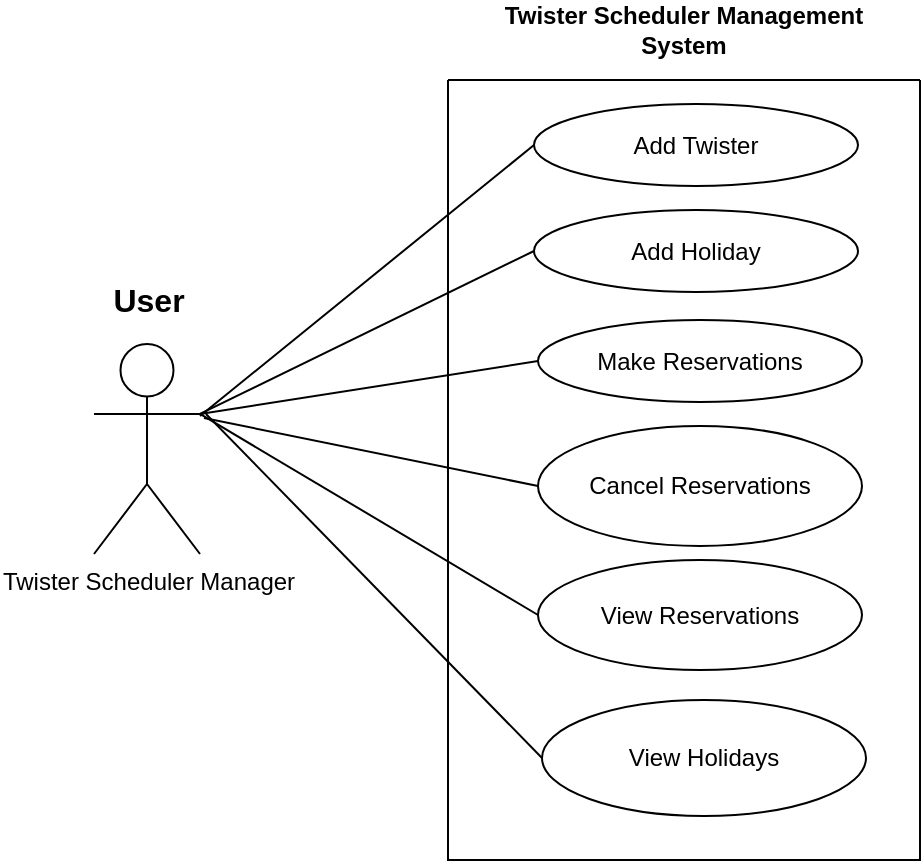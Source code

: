 <mxfile>
    <diagram name="Page-1" id="UYv9wnhMZrC4FtsCfswt">
        <mxGraphModel dx="792" dy="419" grid="1" gridSize="10" guides="1" tooltips="1" connect="1" arrows="1" fold="1" page="1" pageScale="1" pageWidth="850" pageHeight="1100" math="0" shadow="0">
            <root>
                <mxCell id="0"/>
                <mxCell id="1" parent="0"/>
                <mxCell id="7-hjQiaTYw8_z-kzEk-z-1" value="Twister Scheduler Manager" style="shape=umlActor;verticalLabelPosition=bottom;verticalAlign=top;html=1;outlineConnect=0;" parent="1" vertex="1">
                    <mxGeometry x="120" y="422" width="53" height="105" as="geometry"/>
                </mxCell>
                <mxCell id="7-hjQiaTYw8_z-kzEk-z-2" value="" style="swimlane;startSize=0;" parent="1" vertex="1">
                    <mxGeometry x="297" y="290" width="236" height="390" as="geometry"/>
                </mxCell>
                <mxCell id="7-hjQiaTYw8_z-kzEk-z-3" value="Make Reservations" style="ellipse;whiteSpace=wrap;html=1;" parent="7-hjQiaTYw8_z-kzEk-z-2" vertex="1">
                    <mxGeometry x="45" y="120" width="162" height="41" as="geometry"/>
                </mxCell>
                <mxCell id="7-hjQiaTYw8_z-kzEk-z-4" value="Cancel Reservations" style="ellipse;whiteSpace=wrap;html=1;" parent="7-hjQiaTYw8_z-kzEk-z-2" vertex="1">
                    <mxGeometry x="45" y="173" width="162" height="60" as="geometry"/>
                </mxCell>
                <mxCell id="7-hjQiaTYw8_z-kzEk-z-5" value="View Reservations" style="ellipse;whiteSpace=wrap;html=1;" parent="7-hjQiaTYw8_z-kzEk-z-2" vertex="1">
                    <mxGeometry x="45" y="240" width="162" height="55" as="geometry"/>
                </mxCell>
                <mxCell id="7-hjQiaTYw8_z-kzEk-z-6" value="View Holidays" style="ellipse;whiteSpace=wrap;html=1;" parent="7-hjQiaTYw8_z-kzEk-z-2" vertex="1">
                    <mxGeometry x="47" y="310" width="162" height="58" as="geometry"/>
                </mxCell>
                <mxCell id="7-hjQiaTYw8_z-kzEk-z-8" value="Add Twister" style="ellipse;whiteSpace=wrap;html=1;" parent="7-hjQiaTYw8_z-kzEk-z-2" vertex="1">
                    <mxGeometry x="43" y="12" width="162" height="41" as="geometry"/>
                </mxCell>
                <mxCell id="7-hjQiaTYw8_z-kzEk-z-9" value="Add Holiday" style="ellipse;whiteSpace=wrap;html=1;" parent="7-hjQiaTYw8_z-kzEk-z-2" vertex="1">
                    <mxGeometry x="43" y="65" width="162" height="41" as="geometry"/>
                </mxCell>
                <mxCell id="7-hjQiaTYw8_z-kzEk-z-10" value="&lt;b&gt;User&lt;/b&gt;" style="text;html=1;align=center;verticalAlign=middle;resizable=0;points=[];autosize=1;strokeColor=none;fillColor=none;fontSize=16;" parent="1" vertex="1">
                    <mxGeometry x="120" y="384" width="54" height="31" as="geometry"/>
                </mxCell>
                <mxCell id="7-hjQiaTYw8_z-kzEk-z-11" value="" style="endArrow=none;html=1;rounded=0;fontSize=12;startSize=8;endSize=8;curved=1;entryX=0;entryY=0.5;entryDx=0;entryDy=0;" parent="1" target="7-hjQiaTYw8_z-kzEk-z-8" edge="1">
                    <mxGeometry width="50" height="50" relative="1" as="geometry">
                        <mxPoint x="173" y="458" as="sourcePoint"/>
                        <mxPoint x="223" y="408" as="targetPoint"/>
                    </mxGeometry>
                </mxCell>
                <mxCell id="7-hjQiaTYw8_z-kzEk-z-12" value="" style="endArrow=none;html=1;rounded=0;fontSize=12;startSize=8;endSize=8;curved=1;exitX=1;exitY=0.333;exitDx=0;exitDy=0;exitPerimeter=0;entryX=0;entryY=0.5;entryDx=0;entryDy=0;" parent="1" source="7-hjQiaTYw8_z-kzEk-z-1" target="7-hjQiaTYw8_z-kzEk-z-9" edge="1">
                    <mxGeometry width="50" height="50" relative="1" as="geometry">
                        <mxPoint x="186" y="459" as="sourcePoint"/>
                        <mxPoint x="236" y="409" as="targetPoint"/>
                    </mxGeometry>
                </mxCell>
                <mxCell id="7-hjQiaTYw8_z-kzEk-z-13" value="" style="endArrow=none;html=1;rounded=0;fontSize=12;startSize=8;endSize=8;curved=1;entryX=0;entryY=0.5;entryDx=0;entryDy=0;" parent="1" target="7-hjQiaTYw8_z-kzEk-z-3" edge="1">
                    <mxGeometry width="50" height="50" relative="1" as="geometry">
                        <mxPoint x="173" y="457" as="sourcePoint"/>
                        <mxPoint x="262" y="437" as="targetPoint"/>
                    </mxGeometry>
                </mxCell>
                <mxCell id="7-hjQiaTYw8_z-kzEk-z-14" value="" style="endArrow=none;html=1;rounded=0;fontSize=12;startSize=8;endSize=8;curved=1;entryX=0;entryY=0.5;entryDx=0;entryDy=0;" parent="1" target="7-hjQiaTYw8_z-kzEk-z-4" edge="1">
                    <mxGeometry width="50" height="50" relative="1" as="geometry">
                        <mxPoint x="175" y="459" as="sourcePoint"/>
                        <mxPoint x="282" y="462" as="targetPoint"/>
                    </mxGeometry>
                </mxCell>
                <mxCell id="7-hjQiaTYw8_z-kzEk-z-15" value="" style="endArrow=none;html=1;rounded=0;fontSize=12;startSize=8;endSize=8;curved=1;exitX=1;exitY=0.333;exitDx=0;exitDy=0;exitPerimeter=0;entryX=0;entryY=0.5;entryDx=0;entryDy=0;" parent="1" source="7-hjQiaTYw8_z-kzEk-z-1" target="7-hjQiaTYw8_z-kzEk-z-5" edge="1">
                    <mxGeometry width="50" height="50" relative="1" as="geometry">
                        <mxPoint x="225" y="552" as="sourcePoint"/>
                        <mxPoint x="275" y="502" as="targetPoint"/>
                    </mxGeometry>
                </mxCell>
                <mxCell id="7-hjQiaTYw8_z-kzEk-z-16" value="" style="endArrow=none;html=1;rounded=0;fontSize=12;startSize=8;endSize=8;curved=1;entryX=0;entryY=0.5;entryDx=0;entryDy=0;" parent="1" target="7-hjQiaTYw8_z-kzEk-z-6" edge="1">
                    <mxGeometry width="50" height="50" relative="1" as="geometry">
                        <mxPoint x="176.0" y="457" as="sourcePoint"/>
                        <mxPoint x="275" y="555" as="targetPoint"/>
                    </mxGeometry>
                </mxCell>
                <mxCell id="7-hjQiaTYw8_z-kzEk-z-18" value="&lt;b&gt;Twister Scheduler Management System&lt;/b&gt;" style="text;html=1;align=center;verticalAlign=middle;whiteSpace=wrap;rounded=0;" parent="1" vertex="1">
                    <mxGeometry x="310" y="250" width="210" height="30" as="geometry"/>
                </mxCell>
            </root>
        </mxGraphModel>
    </diagram>
</mxfile>